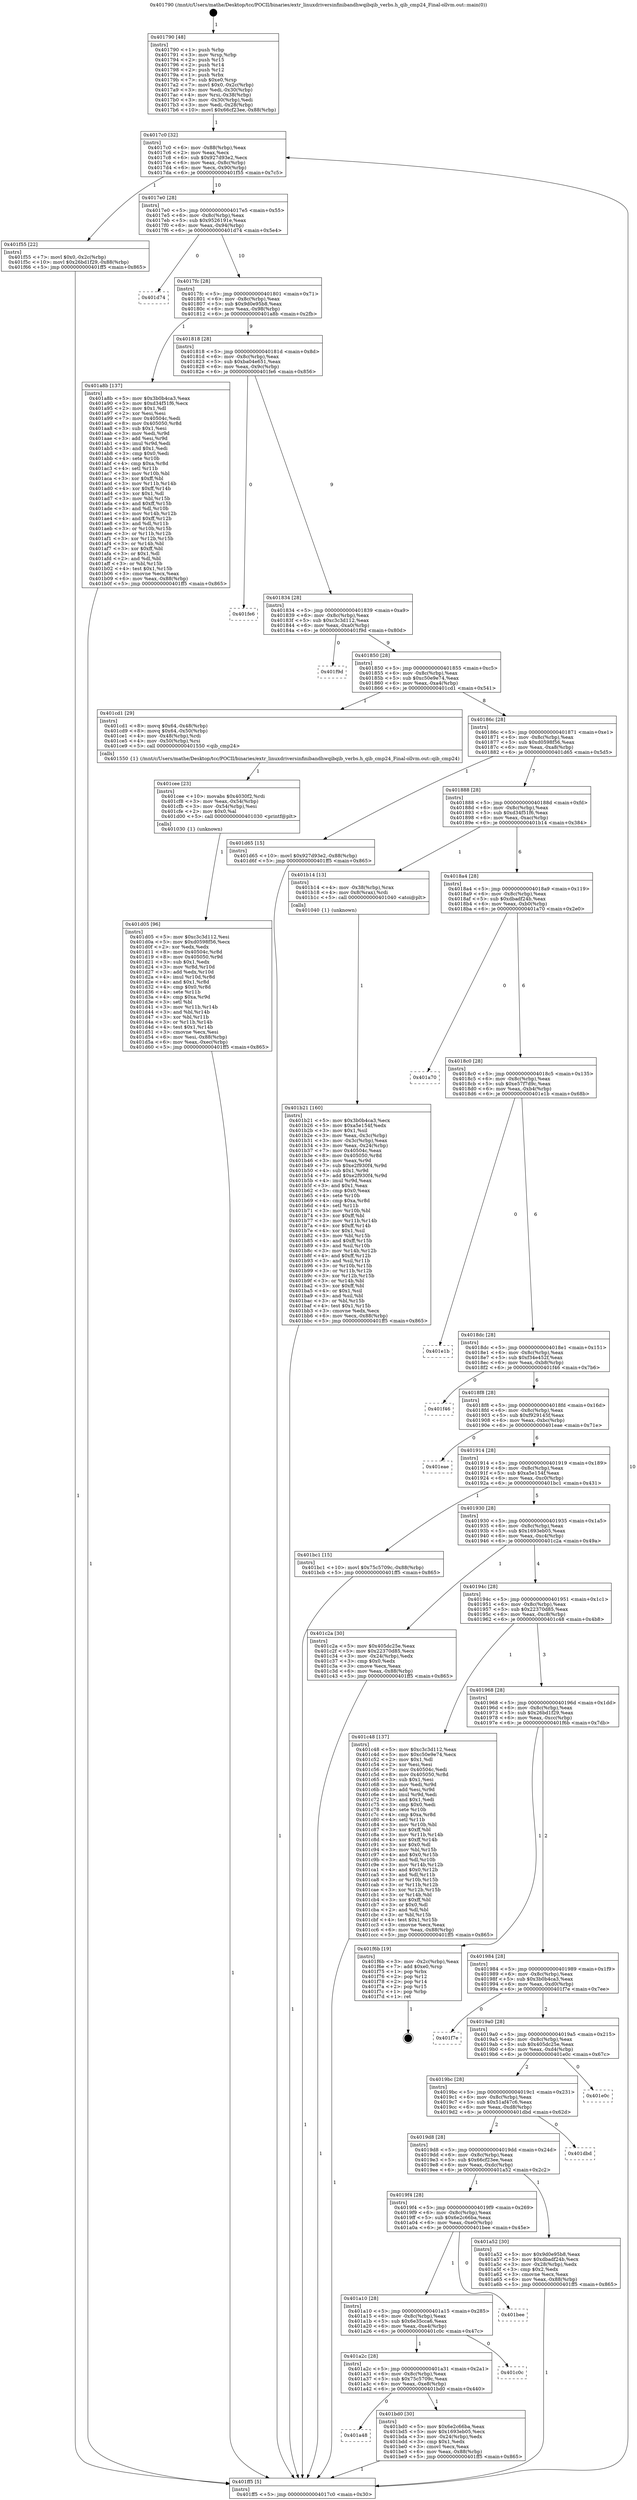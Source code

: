digraph "0x401790" {
  label = "0x401790 (/mnt/c/Users/mathe/Desktop/tcc/POCII/binaries/extr_linuxdriversinfinibandhwqibqib_verbs.h_qib_cmp24_Final-ollvm.out::main(0))"
  labelloc = "t"
  node[shape=record]

  Entry [label="",width=0.3,height=0.3,shape=circle,fillcolor=black,style=filled]
  "0x4017c0" [label="{
     0x4017c0 [32]\l
     | [instrs]\l
     &nbsp;&nbsp;0x4017c0 \<+6\>: mov -0x88(%rbp),%eax\l
     &nbsp;&nbsp;0x4017c6 \<+2\>: mov %eax,%ecx\l
     &nbsp;&nbsp;0x4017c8 \<+6\>: sub $0x927d93e2,%ecx\l
     &nbsp;&nbsp;0x4017ce \<+6\>: mov %eax,-0x8c(%rbp)\l
     &nbsp;&nbsp;0x4017d4 \<+6\>: mov %ecx,-0x90(%rbp)\l
     &nbsp;&nbsp;0x4017da \<+6\>: je 0000000000401f55 \<main+0x7c5\>\l
  }"]
  "0x401f55" [label="{
     0x401f55 [22]\l
     | [instrs]\l
     &nbsp;&nbsp;0x401f55 \<+7\>: movl $0x0,-0x2c(%rbp)\l
     &nbsp;&nbsp;0x401f5c \<+10\>: movl $0x26bd1f29,-0x88(%rbp)\l
     &nbsp;&nbsp;0x401f66 \<+5\>: jmp 0000000000401ff5 \<main+0x865\>\l
  }"]
  "0x4017e0" [label="{
     0x4017e0 [28]\l
     | [instrs]\l
     &nbsp;&nbsp;0x4017e0 \<+5\>: jmp 00000000004017e5 \<main+0x55\>\l
     &nbsp;&nbsp;0x4017e5 \<+6\>: mov -0x8c(%rbp),%eax\l
     &nbsp;&nbsp;0x4017eb \<+5\>: sub $0x9526191e,%eax\l
     &nbsp;&nbsp;0x4017f0 \<+6\>: mov %eax,-0x94(%rbp)\l
     &nbsp;&nbsp;0x4017f6 \<+6\>: je 0000000000401d74 \<main+0x5e4\>\l
  }"]
  Exit [label="",width=0.3,height=0.3,shape=circle,fillcolor=black,style=filled,peripheries=2]
  "0x401d74" [label="{
     0x401d74\l
  }", style=dashed]
  "0x4017fc" [label="{
     0x4017fc [28]\l
     | [instrs]\l
     &nbsp;&nbsp;0x4017fc \<+5\>: jmp 0000000000401801 \<main+0x71\>\l
     &nbsp;&nbsp;0x401801 \<+6\>: mov -0x8c(%rbp),%eax\l
     &nbsp;&nbsp;0x401807 \<+5\>: sub $0x9d0e95b8,%eax\l
     &nbsp;&nbsp;0x40180c \<+6\>: mov %eax,-0x98(%rbp)\l
     &nbsp;&nbsp;0x401812 \<+6\>: je 0000000000401a8b \<main+0x2fb\>\l
  }"]
  "0x401d05" [label="{
     0x401d05 [96]\l
     | [instrs]\l
     &nbsp;&nbsp;0x401d05 \<+5\>: mov $0xc3c3d112,%esi\l
     &nbsp;&nbsp;0x401d0a \<+5\>: mov $0xd0598f56,%ecx\l
     &nbsp;&nbsp;0x401d0f \<+2\>: xor %edx,%edx\l
     &nbsp;&nbsp;0x401d11 \<+8\>: mov 0x40504c,%r8d\l
     &nbsp;&nbsp;0x401d19 \<+8\>: mov 0x405050,%r9d\l
     &nbsp;&nbsp;0x401d21 \<+3\>: sub $0x1,%edx\l
     &nbsp;&nbsp;0x401d24 \<+3\>: mov %r8d,%r10d\l
     &nbsp;&nbsp;0x401d27 \<+3\>: add %edx,%r10d\l
     &nbsp;&nbsp;0x401d2a \<+4\>: imul %r10d,%r8d\l
     &nbsp;&nbsp;0x401d2e \<+4\>: and $0x1,%r8d\l
     &nbsp;&nbsp;0x401d32 \<+4\>: cmp $0x0,%r8d\l
     &nbsp;&nbsp;0x401d36 \<+4\>: sete %r11b\l
     &nbsp;&nbsp;0x401d3a \<+4\>: cmp $0xa,%r9d\l
     &nbsp;&nbsp;0x401d3e \<+3\>: setl %bl\l
     &nbsp;&nbsp;0x401d41 \<+3\>: mov %r11b,%r14b\l
     &nbsp;&nbsp;0x401d44 \<+3\>: and %bl,%r14b\l
     &nbsp;&nbsp;0x401d47 \<+3\>: xor %bl,%r11b\l
     &nbsp;&nbsp;0x401d4a \<+3\>: or %r11b,%r14b\l
     &nbsp;&nbsp;0x401d4d \<+4\>: test $0x1,%r14b\l
     &nbsp;&nbsp;0x401d51 \<+3\>: cmovne %ecx,%esi\l
     &nbsp;&nbsp;0x401d54 \<+6\>: mov %esi,-0x88(%rbp)\l
     &nbsp;&nbsp;0x401d5a \<+6\>: mov %eax,-0xec(%rbp)\l
     &nbsp;&nbsp;0x401d60 \<+5\>: jmp 0000000000401ff5 \<main+0x865\>\l
  }"]
  "0x401a8b" [label="{
     0x401a8b [137]\l
     | [instrs]\l
     &nbsp;&nbsp;0x401a8b \<+5\>: mov $0x3b0b4ca3,%eax\l
     &nbsp;&nbsp;0x401a90 \<+5\>: mov $0xd34f51f6,%ecx\l
     &nbsp;&nbsp;0x401a95 \<+2\>: mov $0x1,%dl\l
     &nbsp;&nbsp;0x401a97 \<+2\>: xor %esi,%esi\l
     &nbsp;&nbsp;0x401a99 \<+7\>: mov 0x40504c,%edi\l
     &nbsp;&nbsp;0x401aa0 \<+8\>: mov 0x405050,%r8d\l
     &nbsp;&nbsp;0x401aa8 \<+3\>: sub $0x1,%esi\l
     &nbsp;&nbsp;0x401aab \<+3\>: mov %edi,%r9d\l
     &nbsp;&nbsp;0x401aae \<+3\>: add %esi,%r9d\l
     &nbsp;&nbsp;0x401ab1 \<+4\>: imul %r9d,%edi\l
     &nbsp;&nbsp;0x401ab5 \<+3\>: and $0x1,%edi\l
     &nbsp;&nbsp;0x401ab8 \<+3\>: cmp $0x0,%edi\l
     &nbsp;&nbsp;0x401abb \<+4\>: sete %r10b\l
     &nbsp;&nbsp;0x401abf \<+4\>: cmp $0xa,%r8d\l
     &nbsp;&nbsp;0x401ac3 \<+4\>: setl %r11b\l
     &nbsp;&nbsp;0x401ac7 \<+3\>: mov %r10b,%bl\l
     &nbsp;&nbsp;0x401aca \<+3\>: xor $0xff,%bl\l
     &nbsp;&nbsp;0x401acd \<+3\>: mov %r11b,%r14b\l
     &nbsp;&nbsp;0x401ad0 \<+4\>: xor $0xff,%r14b\l
     &nbsp;&nbsp;0x401ad4 \<+3\>: xor $0x1,%dl\l
     &nbsp;&nbsp;0x401ad7 \<+3\>: mov %bl,%r15b\l
     &nbsp;&nbsp;0x401ada \<+4\>: and $0xff,%r15b\l
     &nbsp;&nbsp;0x401ade \<+3\>: and %dl,%r10b\l
     &nbsp;&nbsp;0x401ae1 \<+3\>: mov %r14b,%r12b\l
     &nbsp;&nbsp;0x401ae4 \<+4\>: and $0xff,%r12b\l
     &nbsp;&nbsp;0x401ae8 \<+3\>: and %dl,%r11b\l
     &nbsp;&nbsp;0x401aeb \<+3\>: or %r10b,%r15b\l
     &nbsp;&nbsp;0x401aee \<+3\>: or %r11b,%r12b\l
     &nbsp;&nbsp;0x401af1 \<+3\>: xor %r12b,%r15b\l
     &nbsp;&nbsp;0x401af4 \<+3\>: or %r14b,%bl\l
     &nbsp;&nbsp;0x401af7 \<+3\>: xor $0xff,%bl\l
     &nbsp;&nbsp;0x401afa \<+3\>: or $0x1,%dl\l
     &nbsp;&nbsp;0x401afd \<+2\>: and %dl,%bl\l
     &nbsp;&nbsp;0x401aff \<+3\>: or %bl,%r15b\l
     &nbsp;&nbsp;0x401b02 \<+4\>: test $0x1,%r15b\l
     &nbsp;&nbsp;0x401b06 \<+3\>: cmovne %ecx,%eax\l
     &nbsp;&nbsp;0x401b09 \<+6\>: mov %eax,-0x88(%rbp)\l
     &nbsp;&nbsp;0x401b0f \<+5\>: jmp 0000000000401ff5 \<main+0x865\>\l
  }"]
  "0x401818" [label="{
     0x401818 [28]\l
     | [instrs]\l
     &nbsp;&nbsp;0x401818 \<+5\>: jmp 000000000040181d \<main+0x8d\>\l
     &nbsp;&nbsp;0x40181d \<+6\>: mov -0x8c(%rbp),%eax\l
     &nbsp;&nbsp;0x401823 \<+5\>: sub $0xba04e651,%eax\l
     &nbsp;&nbsp;0x401828 \<+6\>: mov %eax,-0x9c(%rbp)\l
     &nbsp;&nbsp;0x40182e \<+6\>: je 0000000000401fe6 \<main+0x856\>\l
  }"]
  "0x401cee" [label="{
     0x401cee [23]\l
     | [instrs]\l
     &nbsp;&nbsp;0x401cee \<+10\>: movabs $0x4030f2,%rdi\l
     &nbsp;&nbsp;0x401cf8 \<+3\>: mov %eax,-0x54(%rbp)\l
     &nbsp;&nbsp;0x401cfb \<+3\>: mov -0x54(%rbp),%esi\l
     &nbsp;&nbsp;0x401cfe \<+2\>: mov $0x0,%al\l
     &nbsp;&nbsp;0x401d00 \<+5\>: call 0000000000401030 \<printf@plt\>\l
     | [calls]\l
     &nbsp;&nbsp;0x401030 \{1\} (unknown)\l
  }"]
  "0x401fe6" [label="{
     0x401fe6\l
  }", style=dashed]
  "0x401834" [label="{
     0x401834 [28]\l
     | [instrs]\l
     &nbsp;&nbsp;0x401834 \<+5\>: jmp 0000000000401839 \<main+0xa9\>\l
     &nbsp;&nbsp;0x401839 \<+6\>: mov -0x8c(%rbp),%eax\l
     &nbsp;&nbsp;0x40183f \<+5\>: sub $0xc3c3d112,%eax\l
     &nbsp;&nbsp;0x401844 \<+6\>: mov %eax,-0xa0(%rbp)\l
     &nbsp;&nbsp;0x40184a \<+6\>: je 0000000000401f9d \<main+0x80d\>\l
  }"]
  "0x401a48" [label="{
     0x401a48\l
  }", style=dashed]
  "0x401f9d" [label="{
     0x401f9d\l
  }", style=dashed]
  "0x401850" [label="{
     0x401850 [28]\l
     | [instrs]\l
     &nbsp;&nbsp;0x401850 \<+5\>: jmp 0000000000401855 \<main+0xc5\>\l
     &nbsp;&nbsp;0x401855 \<+6\>: mov -0x8c(%rbp),%eax\l
     &nbsp;&nbsp;0x40185b \<+5\>: sub $0xc50e9e74,%eax\l
     &nbsp;&nbsp;0x401860 \<+6\>: mov %eax,-0xa4(%rbp)\l
     &nbsp;&nbsp;0x401866 \<+6\>: je 0000000000401cd1 \<main+0x541\>\l
  }"]
  "0x401bd0" [label="{
     0x401bd0 [30]\l
     | [instrs]\l
     &nbsp;&nbsp;0x401bd0 \<+5\>: mov $0x6e2c66ba,%eax\l
     &nbsp;&nbsp;0x401bd5 \<+5\>: mov $0x1693eb05,%ecx\l
     &nbsp;&nbsp;0x401bda \<+3\>: mov -0x24(%rbp),%edx\l
     &nbsp;&nbsp;0x401bdd \<+3\>: cmp $0x1,%edx\l
     &nbsp;&nbsp;0x401be0 \<+3\>: cmovl %ecx,%eax\l
     &nbsp;&nbsp;0x401be3 \<+6\>: mov %eax,-0x88(%rbp)\l
     &nbsp;&nbsp;0x401be9 \<+5\>: jmp 0000000000401ff5 \<main+0x865\>\l
  }"]
  "0x401cd1" [label="{
     0x401cd1 [29]\l
     | [instrs]\l
     &nbsp;&nbsp;0x401cd1 \<+8\>: movq $0x64,-0x48(%rbp)\l
     &nbsp;&nbsp;0x401cd9 \<+8\>: movq $0x64,-0x50(%rbp)\l
     &nbsp;&nbsp;0x401ce1 \<+4\>: mov -0x48(%rbp),%rdi\l
     &nbsp;&nbsp;0x401ce5 \<+4\>: mov -0x50(%rbp),%rsi\l
     &nbsp;&nbsp;0x401ce9 \<+5\>: call 0000000000401550 \<qib_cmp24\>\l
     | [calls]\l
     &nbsp;&nbsp;0x401550 \{1\} (/mnt/c/Users/mathe/Desktop/tcc/POCII/binaries/extr_linuxdriversinfinibandhwqibqib_verbs.h_qib_cmp24_Final-ollvm.out::qib_cmp24)\l
  }"]
  "0x40186c" [label="{
     0x40186c [28]\l
     | [instrs]\l
     &nbsp;&nbsp;0x40186c \<+5\>: jmp 0000000000401871 \<main+0xe1\>\l
     &nbsp;&nbsp;0x401871 \<+6\>: mov -0x8c(%rbp),%eax\l
     &nbsp;&nbsp;0x401877 \<+5\>: sub $0xd0598f56,%eax\l
     &nbsp;&nbsp;0x40187c \<+6\>: mov %eax,-0xa8(%rbp)\l
     &nbsp;&nbsp;0x401882 \<+6\>: je 0000000000401d65 \<main+0x5d5\>\l
  }"]
  "0x401a2c" [label="{
     0x401a2c [28]\l
     | [instrs]\l
     &nbsp;&nbsp;0x401a2c \<+5\>: jmp 0000000000401a31 \<main+0x2a1\>\l
     &nbsp;&nbsp;0x401a31 \<+6\>: mov -0x8c(%rbp),%eax\l
     &nbsp;&nbsp;0x401a37 \<+5\>: sub $0x75c5709c,%eax\l
     &nbsp;&nbsp;0x401a3c \<+6\>: mov %eax,-0xe8(%rbp)\l
     &nbsp;&nbsp;0x401a42 \<+6\>: je 0000000000401bd0 \<main+0x440\>\l
  }"]
  "0x401d65" [label="{
     0x401d65 [15]\l
     | [instrs]\l
     &nbsp;&nbsp;0x401d65 \<+10\>: movl $0x927d93e2,-0x88(%rbp)\l
     &nbsp;&nbsp;0x401d6f \<+5\>: jmp 0000000000401ff5 \<main+0x865\>\l
  }"]
  "0x401888" [label="{
     0x401888 [28]\l
     | [instrs]\l
     &nbsp;&nbsp;0x401888 \<+5\>: jmp 000000000040188d \<main+0xfd\>\l
     &nbsp;&nbsp;0x40188d \<+6\>: mov -0x8c(%rbp),%eax\l
     &nbsp;&nbsp;0x401893 \<+5\>: sub $0xd34f51f6,%eax\l
     &nbsp;&nbsp;0x401898 \<+6\>: mov %eax,-0xac(%rbp)\l
     &nbsp;&nbsp;0x40189e \<+6\>: je 0000000000401b14 \<main+0x384\>\l
  }"]
  "0x401c0c" [label="{
     0x401c0c\l
  }", style=dashed]
  "0x401b14" [label="{
     0x401b14 [13]\l
     | [instrs]\l
     &nbsp;&nbsp;0x401b14 \<+4\>: mov -0x38(%rbp),%rax\l
     &nbsp;&nbsp;0x401b18 \<+4\>: mov 0x8(%rax),%rdi\l
     &nbsp;&nbsp;0x401b1c \<+5\>: call 0000000000401040 \<atoi@plt\>\l
     | [calls]\l
     &nbsp;&nbsp;0x401040 \{1\} (unknown)\l
  }"]
  "0x4018a4" [label="{
     0x4018a4 [28]\l
     | [instrs]\l
     &nbsp;&nbsp;0x4018a4 \<+5\>: jmp 00000000004018a9 \<main+0x119\>\l
     &nbsp;&nbsp;0x4018a9 \<+6\>: mov -0x8c(%rbp),%eax\l
     &nbsp;&nbsp;0x4018af \<+5\>: sub $0xdbadf24b,%eax\l
     &nbsp;&nbsp;0x4018b4 \<+6\>: mov %eax,-0xb0(%rbp)\l
     &nbsp;&nbsp;0x4018ba \<+6\>: je 0000000000401a70 \<main+0x2e0\>\l
  }"]
  "0x401a10" [label="{
     0x401a10 [28]\l
     | [instrs]\l
     &nbsp;&nbsp;0x401a10 \<+5\>: jmp 0000000000401a15 \<main+0x285\>\l
     &nbsp;&nbsp;0x401a15 \<+6\>: mov -0x8c(%rbp),%eax\l
     &nbsp;&nbsp;0x401a1b \<+5\>: sub $0x6e35cca6,%eax\l
     &nbsp;&nbsp;0x401a20 \<+6\>: mov %eax,-0xe4(%rbp)\l
     &nbsp;&nbsp;0x401a26 \<+6\>: je 0000000000401c0c \<main+0x47c\>\l
  }"]
  "0x401a70" [label="{
     0x401a70\l
  }", style=dashed]
  "0x4018c0" [label="{
     0x4018c0 [28]\l
     | [instrs]\l
     &nbsp;&nbsp;0x4018c0 \<+5\>: jmp 00000000004018c5 \<main+0x135\>\l
     &nbsp;&nbsp;0x4018c5 \<+6\>: mov -0x8c(%rbp),%eax\l
     &nbsp;&nbsp;0x4018cb \<+5\>: sub $0xe57f7d9c,%eax\l
     &nbsp;&nbsp;0x4018d0 \<+6\>: mov %eax,-0xb4(%rbp)\l
     &nbsp;&nbsp;0x4018d6 \<+6\>: je 0000000000401e1b \<main+0x68b\>\l
  }"]
  "0x401bee" [label="{
     0x401bee\l
  }", style=dashed]
  "0x401e1b" [label="{
     0x401e1b\l
  }", style=dashed]
  "0x4018dc" [label="{
     0x4018dc [28]\l
     | [instrs]\l
     &nbsp;&nbsp;0x4018dc \<+5\>: jmp 00000000004018e1 \<main+0x151\>\l
     &nbsp;&nbsp;0x4018e1 \<+6\>: mov -0x8c(%rbp),%eax\l
     &nbsp;&nbsp;0x4018e7 \<+5\>: sub $0xf34e452f,%eax\l
     &nbsp;&nbsp;0x4018ec \<+6\>: mov %eax,-0xb8(%rbp)\l
     &nbsp;&nbsp;0x4018f2 \<+6\>: je 0000000000401f46 \<main+0x7b6\>\l
  }"]
  "0x401b21" [label="{
     0x401b21 [160]\l
     | [instrs]\l
     &nbsp;&nbsp;0x401b21 \<+5\>: mov $0x3b0b4ca3,%ecx\l
     &nbsp;&nbsp;0x401b26 \<+5\>: mov $0xa5e154f,%edx\l
     &nbsp;&nbsp;0x401b2b \<+3\>: mov $0x1,%sil\l
     &nbsp;&nbsp;0x401b2e \<+3\>: mov %eax,-0x3c(%rbp)\l
     &nbsp;&nbsp;0x401b31 \<+3\>: mov -0x3c(%rbp),%eax\l
     &nbsp;&nbsp;0x401b34 \<+3\>: mov %eax,-0x24(%rbp)\l
     &nbsp;&nbsp;0x401b37 \<+7\>: mov 0x40504c,%eax\l
     &nbsp;&nbsp;0x401b3e \<+8\>: mov 0x405050,%r8d\l
     &nbsp;&nbsp;0x401b46 \<+3\>: mov %eax,%r9d\l
     &nbsp;&nbsp;0x401b49 \<+7\>: sub $0xe2f930f4,%r9d\l
     &nbsp;&nbsp;0x401b50 \<+4\>: sub $0x1,%r9d\l
     &nbsp;&nbsp;0x401b54 \<+7\>: add $0xe2f930f4,%r9d\l
     &nbsp;&nbsp;0x401b5b \<+4\>: imul %r9d,%eax\l
     &nbsp;&nbsp;0x401b5f \<+3\>: and $0x1,%eax\l
     &nbsp;&nbsp;0x401b62 \<+3\>: cmp $0x0,%eax\l
     &nbsp;&nbsp;0x401b65 \<+4\>: sete %r10b\l
     &nbsp;&nbsp;0x401b69 \<+4\>: cmp $0xa,%r8d\l
     &nbsp;&nbsp;0x401b6d \<+4\>: setl %r11b\l
     &nbsp;&nbsp;0x401b71 \<+3\>: mov %r10b,%bl\l
     &nbsp;&nbsp;0x401b74 \<+3\>: xor $0xff,%bl\l
     &nbsp;&nbsp;0x401b77 \<+3\>: mov %r11b,%r14b\l
     &nbsp;&nbsp;0x401b7a \<+4\>: xor $0xff,%r14b\l
     &nbsp;&nbsp;0x401b7e \<+4\>: xor $0x1,%sil\l
     &nbsp;&nbsp;0x401b82 \<+3\>: mov %bl,%r15b\l
     &nbsp;&nbsp;0x401b85 \<+4\>: and $0xff,%r15b\l
     &nbsp;&nbsp;0x401b89 \<+3\>: and %sil,%r10b\l
     &nbsp;&nbsp;0x401b8c \<+3\>: mov %r14b,%r12b\l
     &nbsp;&nbsp;0x401b8f \<+4\>: and $0xff,%r12b\l
     &nbsp;&nbsp;0x401b93 \<+3\>: and %sil,%r11b\l
     &nbsp;&nbsp;0x401b96 \<+3\>: or %r10b,%r15b\l
     &nbsp;&nbsp;0x401b99 \<+3\>: or %r11b,%r12b\l
     &nbsp;&nbsp;0x401b9c \<+3\>: xor %r12b,%r15b\l
     &nbsp;&nbsp;0x401b9f \<+3\>: or %r14b,%bl\l
     &nbsp;&nbsp;0x401ba2 \<+3\>: xor $0xff,%bl\l
     &nbsp;&nbsp;0x401ba5 \<+4\>: or $0x1,%sil\l
     &nbsp;&nbsp;0x401ba9 \<+3\>: and %sil,%bl\l
     &nbsp;&nbsp;0x401bac \<+3\>: or %bl,%r15b\l
     &nbsp;&nbsp;0x401baf \<+4\>: test $0x1,%r15b\l
     &nbsp;&nbsp;0x401bb3 \<+3\>: cmovne %edx,%ecx\l
     &nbsp;&nbsp;0x401bb6 \<+6\>: mov %ecx,-0x88(%rbp)\l
     &nbsp;&nbsp;0x401bbc \<+5\>: jmp 0000000000401ff5 \<main+0x865\>\l
  }"]
  "0x401f46" [label="{
     0x401f46\l
  }", style=dashed]
  "0x4018f8" [label="{
     0x4018f8 [28]\l
     | [instrs]\l
     &nbsp;&nbsp;0x4018f8 \<+5\>: jmp 00000000004018fd \<main+0x16d\>\l
     &nbsp;&nbsp;0x4018fd \<+6\>: mov -0x8c(%rbp),%eax\l
     &nbsp;&nbsp;0x401903 \<+5\>: sub $0xf929145f,%eax\l
     &nbsp;&nbsp;0x401908 \<+6\>: mov %eax,-0xbc(%rbp)\l
     &nbsp;&nbsp;0x40190e \<+6\>: je 0000000000401eae \<main+0x71e\>\l
  }"]
  "0x401790" [label="{
     0x401790 [48]\l
     | [instrs]\l
     &nbsp;&nbsp;0x401790 \<+1\>: push %rbp\l
     &nbsp;&nbsp;0x401791 \<+3\>: mov %rsp,%rbp\l
     &nbsp;&nbsp;0x401794 \<+2\>: push %r15\l
     &nbsp;&nbsp;0x401796 \<+2\>: push %r14\l
     &nbsp;&nbsp;0x401798 \<+2\>: push %r12\l
     &nbsp;&nbsp;0x40179a \<+1\>: push %rbx\l
     &nbsp;&nbsp;0x40179b \<+7\>: sub $0xe0,%rsp\l
     &nbsp;&nbsp;0x4017a2 \<+7\>: movl $0x0,-0x2c(%rbp)\l
     &nbsp;&nbsp;0x4017a9 \<+3\>: mov %edi,-0x30(%rbp)\l
     &nbsp;&nbsp;0x4017ac \<+4\>: mov %rsi,-0x38(%rbp)\l
     &nbsp;&nbsp;0x4017b0 \<+3\>: mov -0x30(%rbp),%edi\l
     &nbsp;&nbsp;0x4017b3 \<+3\>: mov %edi,-0x28(%rbp)\l
     &nbsp;&nbsp;0x4017b6 \<+10\>: movl $0x66cf23ee,-0x88(%rbp)\l
  }"]
  "0x401eae" [label="{
     0x401eae\l
  }", style=dashed]
  "0x401914" [label="{
     0x401914 [28]\l
     | [instrs]\l
     &nbsp;&nbsp;0x401914 \<+5\>: jmp 0000000000401919 \<main+0x189\>\l
     &nbsp;&nbsp;0x401919 \<+6\>: mov -0x8c(%rbp),%eax\l
     &nbsp;&nbsp;0x40191f \<+5\>: sub $0xa5e154f,%eax\l
     &nbsp;&nbsp;0x401924 \<+6\>: mov %eax,-0xc0(%rbp)\l
     &nbsp;&nbsp;0x40192a \<+6\>: je 0000000000401bc1 \<main+0x431\>\l
  }"]
  "0x401ff5" [label="{
     0x401ff5 [5]\l
     | [instrs]\l
     &nbsp;&nbsp;0x401ff5 \<+5\>: jmp 00000000004017c0 \<main+0x30\>\l
  }"]
  "0x401bc1" [label="{
     0x401bc1 [15]\l
     | [instrs]\l
     &nbsp;&nbsp;0x401bc1 \<+10\>: movl $0x75c5709c,-0x88(%rbp)\l
     &nbsp;&nbsp;0x401bcb \<+5\>: jmp 0000000000401ff5 \<main+0x865\>\l
  }"]
  "0x401930" [label="{
     0x401930 [28]\l
     | [instrs]\l
     &nbsp;&nbsp;0x401930 \<+5\>: jmp 0000000000401935 \<main+0x1a5\>\l
     &nbsp;&nbsp;0x401935 \<+6\>: mov -0x8c(%rbp),%eax\l
     &nbsp;&nbsp;0x40193b \<+5\>: sub $0x1693eb05,%eax\l
     &nbsp;&nbsp;0x401940 \<+6\>: mov %eax,-0xc4(%rbp)\l
     &nbsp;&nbsp;0x401946 \<+6\>: je 0000000000401c2a \<main+0x49a\>\l
  }"]
  "0x4019f4" [label="{
     0x4019f4 [28]\l
     | [instrs]\l
     &nbsp;&nbsp;0x4019f4 \<+5\>: jmp 00000000004019f9 \<main+0x269\>\l
     &nbsp;&nbsp;0x4019f9 \<+6\>: mov -0x8c(%rbp),%eax\l
     &nbsp;&nbsp;0x4019ff \<+5\>: sub $0x6e2c66ba,%eax\l
     &nbsp;&nbsp;0x401a04 \<+6\>: mov %eax,-0xe0(%rbp)\l
     &nbsp;&nbsp;0x401a0a \<+6\>: je 0000000000401bee \<main+0x45e\>\l
  }"]
  "0x401c2a" [label="{
     0x401c2a [30]\l
     | [instrs]\l
     &nbsp;&nbsp;0x401c2a \<+5\>: mov $0x405dc25e,%eax\l
     &nbsp;&nbsp;0x401c2f \<+5\>: mov $0x22370d85,%ecx\l
     &nbsp;&nbsp;0x401c34 \<+3\>: mov -0x24(%rbp),%edx\l
     &nbsp;&nbsp;0x401c37 \<+3\>: cmp $0x0,%edx\l
     &nbsp;&nbsp;0x401c3a \<+3\>: cmove %ecx,%eax\l
     &nbsp;&nbsp;0x401c3d \<+6\>: mov %eax,-0x88(%rbp)\l
     &nbsp;&nbsp;0x401c43 \<+5\>: jmp 0000000000401ff5 \<main+0x865\>\l
  }"]
  "0x40194c" [label="{
     0x40194c [28]\l
     | [instrs]\l
     &nbsp;&nbsp;0x40194c \<+5\>: jmp 0000000000401951 \<main+0x1c1\>\l
     &nbsp;&nbsp;0x401951 \<+6\>: mov -0x8c(%rbp),%eax\l
     &nbsp;&nbsp;0x401957 \<+5\>: sub $0x22370d85,%eax\l
     &nbsp;&nbsp;0x40195c \<+6\>: mov %eax,-0xc8(%rbp)\l
     &nbsp;&nbsp;0x401962 \<+6\>: je 0000000000401c48 \<main+0x4b8\>\l
  }"]
  "0x401a52" [label="{
     0x401a52 [30]\l
     | [instrs]\l
     &nbsp;&nbsp;0x401a52 \<+5\>: mov $0x9d0e95b8,%eax\l
     &nbsp;&nbsp;0x401a57 \<+5\>: mov $0xdbadf24b,%ecx\l
     &nbsp;&nbsp;0x401a5c \<+3\>: mov -0x28(%rbp),%edx\l
     &nbsp;&nbsp;0x401a5f \<+3\>: cmp $0x2,%edx\l
     &nbsp;&nbsp;0x401a62 \<+3\>: cmovne %ecx,%eax\l
     &nbsp;&nbsp;0x401a65 \<+6\>: mov %eax,-0x88(%rbp)\l
     &nbsp;&nbsp;0x401a6b \<+5\>: jmp 0000000000401ff5 \<main+0x865\>\l
  }"]
  "0x401c48" [label="{
     0x401c48 [137]\l
     | [instrs]\l
     &nbsp;&nbsp;0x401c48 \<+5\>: mov $0xc3c3d112,%eax\l
     &nbsp;&nbsp;0x401c4d \<+5\>: mov $0xc50e9e74,%ecx\l
     &nbsp;&nbsp;0x401c52 \<+2\>: mov $0x1,%dl\l
     &nbsp;&nbsp;0x401c54 \<+2\>: xor %esi,%esi\l
     &nbsp;&nbsp;0x401c56 \<+7\>: mov 0x40504c,%edi\l
     &nbsp;&nbsp;0x401c5d \<+8\>: mov 0x405050,%r8d\l
     &nbsp;&nbsp;0x401c65 \<+3\>: sub $0x1,%esi\l
     &nbsp;&nbsp;0x401c68 \<+3\>: mov %edi,%r9d\l
     &nbsp;&nbsp;0x401c6b \<+3\>: add %esi,%r9d\l
     &nbsp;&nbsp;0x401c6e \<+4\>: imul %r9d,%edi\l
     &nbsp;&nbsp;0x401c72 \<+3\>: and $0x1,%edi\l
     &nbsp;&nbsp;0x401c75 \<+3\>: cmp $0x0,%edi\l
     &nbsp;&nbsp;0x401c78 \<+4\>: sete %r10b\l
     &nbsp;&nbsp;0x401c7c \<+4\>: cmp $0xa,%r8d\l
     &nbsp;&nbsp;0x401c80 \<+4\>: setl %r11b\l
     &nbsp;&nbsp;0x401c84 \<+3\>: mov %r10b,%bl\l
     &nbsp;&nbsp;0x401c87 \<+3\>: xor $0xff,%bl\l
     &nbsp;&nbsp;0x401c8a \<+3\>: mov %r11b,%r14b\l
     &nbsp;&nbsp;0x401c8d \<+4\>: xor $0xff,%r14b\l
     &nbsp;&nbsp;0x401c91 \<+3\>: xor $0x0,%dl\l
     &nbsp;&nbsp;0x401c94 \<+3\>: mov %bl,%r15b\l
     &nbsp;&nbsp;0x401c97 \<+4\>: and $0x0,%r15b\l
     &nbsp;&nbsp;0x401c9b \<+3\>: and %dl,%r10b\l
     &nbsp;&nbsp;0x401c9e \<+3\>: mov %r14b,%r12b\l
     &nbsp;&nbsp;0x401ca1 \<+4\>: and $0x0,%r12b\l
     &nbsp;&nbsp;0x401ca5 \<+3\>: and %dl,%r11b\l
     &nbsp;&nbsp;0x401ca8 \<+3\>: or %r10b,%r15b\l
     &nbsp;&nbsp;0x401cab \<+3\>: or %r11b,%r12b\l
     &nbsp;&nbsp;0x401cae \<+3\>: xor %r12b,%r15b\l
     &nbsp;&nbsp;0x401cb1 \<+3\>: or %r14b,%bl\l
     &nbsp;&nbsp;0x401cb4 \<+3\>: xor $0xff,%bl\l
     &nbsp;&nbsp;0x401cb7 \<+3\>: or $0x0,%dl\l
     &nbsp;&nbsp;0x401cba \<+2\>: and %dl,%bl\l
     &nbsp;&nbsp;0x401cbc \<+3\>: or %bl,%r15b\l
     &nbsp;&nbsp;0x401cbf \<+4\>: test $0x1,%r15b\l
     &nbsp;&nbsp;0x401cc3 \<+3\>: cmovne %ecx,%eax\l
     &nbsp;&nbsp;0x401cc6 \<+6\>: mov %eax,-0x88(%rbp)\l
     &nbsp;&nbsp;0x401ccc \<+5\>: jmp 0000000000401ff5 \<main+0x865\>\l
  }"]
  "0x401968" [label="{
     0x401968 [28]\l
     | [instrs]\l
     &nbsp;&nbsp;0x401968 \<+5\>: jmp 000000000040196d \<main+0x1dd\>\l
     &nbsp;&nbsp;0x40196d \<+6\>: mov -0x8c(%rbp),%eax\l
     &nbsp;&nbsp;0x401973 \<+5\>: sub $0x26bd1f29,%eax\l
     &nbsp;&nbsp;0x401978 \<+6\>: mov %eax,-0xcc(%rbp)\l
     &nbsp;&nbsp;0x40197e \<+6\>: je 0000000000401f6b \<main+0x7db\>\l
  }"]
  "0x4019d8" [label="{
     0x4019d8 [28]\l
     | [instrs]\l
     &nbsp;&nbsp;0x4019d8 \<+5\>: jmp 00000000004019dd \<main+0x24d\>\l
     &nbsp;&nbsp;0x4019dd \<+6\>: mov -0x8c(%rbp),%eax\l
     &nbsp;&nbsp;0x4019e3 \<+5\>: sub $0x66cf23ee,%eax\l
     &nbsp;&nbsp;0x4019e8 \<+6\>: mov %eax,-0xdc(%rbp)\l
     &nbsp;&nbsp;0x4019ee \<+6\>: je 0000000000401a52 \<main+0x2c2\>\l
  }"]
  "0x401f6b" [label="{
     0x401f6b [19]\l
     | [instrs]\l
     &nbsp;&nbsp;0x401f6b \<+3\>: mov -0x2c(%rbp),%eax\l
     &nbsp;&nbsp;0x401f6e \<+7\>: add $0xe0,%rsp\l
     &nbsp;&nbsp;0x401f75 \<+1\>: pop %rbx\l
     &nbsp;&nbsp;0x401f76 \<+2\>: pop %r12\l
     &nbsp;&nbsp;0x401f78 \<+2\>: pop %r14\l
     &nbsp;&nbsp;0x401f7a \<+2\>: pop %r15\l
     &nbsp;&nbsp;0x401f7c \<+1\>: pop %rbp\l
     &nbsp;&nbsp;0x401f7d \<+1\>: ret\l
  }"]
  "0x401984" [label="{
     0x401984 [28]\l
     | [instrs]\l
     &nbsp;&nbsp;0x401984 \<+5\>: jmp 0000000000401989 \<main+0x1f9\>\l
     &nbsp;&nbsp;0x401989 \<+6\>: mov -0x8c(%rbp),%eax\l
     &nbsp;&nbsp;0x40198f \<+5\>: sub $0x3b0b4ca3,%eax\l
     &nbsp;&nbsp;0x401994 \<+6\>: mov %eax,-0xd0(%rbp)\l
     &nbsp;&nbsp;0x40199a \<+6\>: je 0000000000401f7e \<main+0x7ee\>\l
  }"]
  "0x401dbd" [label="{
     0x401dbd\l
  }", style=dashed]
  "0x401f7e" [label="{
     0x401f7e\l
  }", style=dashed]
  "0x4019a0" [label="{
     0x4019a0 [28]\l
     | [instrs]\l
     &nbsp;&nbsp;0x4019a0 \<+5\>: jmp 00000000004019a5 \<main+0x215\>\l
     &nbsp;&nbsp;0x4019a5 \<+6\>: mov -0x8c(%rbp),%eax\l
     &nbsp;&nbsp;0x4019ab \<+5\>: sub $0x405dc25e,%eax\l
     &nbsp;&nbsp;0x4019b0 \<+6\>: mov %eax,-0xd4(%rbp)\l
     &nbsp;&nbsp;0x4019b6 \<+6\>: je 0000000000401e0c \<main+0x67c\>\l
  }"]
  "0x4019bc" [label="{
     0x4019bc [28]\l
     | [instrs]\l
     &nbsp;&nbsp;0x4019bc \<+5\>: jmp 00000000004019c1 \<main+0x231\>\l
     &nbsp;&nbsp;0x4019c1 \<+6\>: mov -0x8c(%rbp),%eax\l
     &nbsp;&nbsp;0x4019c7 \<+5\>: sub $0x51af47c6,%eax\l
     &nbsp;&nbsp;0x4019cc \<+6\>: mov %eax,-0xd8(%rbp)\l
     &nbsp;&nbsp;0x4019d2 \<+6\>: je 0000000000401dbd \<main+0x62d\>\l
  }"]
  "0x401e0c" [label="{
     0x401e0c\l
  }", style=dashed]
  Entry -> "0x401790" [label=" 1"]
  "0x4017c0" -> "0x401f55" [label=" 1"]
  "0x4017c0" -> "0x4017e0" [label=" 10"]
  "0x401f6b" -> Exit [label=" 1"]
  "0x4017e0" -> "0x401d74" [label=" 0"]
  "0x4017e0" -> "0x4017fc" [label=" 10"]
  "0x401f55" -> "0x401ff5" [label=" 1"]
  "0x4017fc" -> "0x401a8b" [label=" 1"]
  "0x4017fc" -> "0x401818" [label=" 9"]
  "0x401d65" -> "0x401ff5" [label=" 1"]
  "0x401818" -> "0x401fe6" [label=" 0"]
  "0x401818" -> "0x401834" [label=" 9"]
  "0x401d05" -> "0x401ff5" [label=" 1"]
  "0x401834" -> "0x401f9d" [label=" 0"]
  "0x401834" -> "0x401850" [label=" 9"]
  "0x401cee" -> "0x401d05" [label=" 1"]
  "0x401850" -> "0x401cd1" [label=" 1"]
  "0x401850" -> "0x40186c" [label=" 8"]
  "0x401cd1" -> "0x401cee" [label=" 1"]
  "0x40186c" -> "0x401d65" [label=" 1"]
  "0x40186c" -> "0x401888" [label=" 7"]
  "0x401c2a" -> "0x401ff5" [label=" 1"]
  "0x401888" -> "0x401b14" [label=" 1"]
  "0x401888" -> "0x4018a4" [label=" 6"]
  "0x401bd0" -> "0x401ff5" [label=" 1"]
  "0x4018a4" -> "0x401a70" [label=" 0"]
  "0x4018a4" -> "0x4018c0" [label=" 6"]
  "0x401a2c" -> "0x401bd0" [label=" 1"]
  "0x4018c0" -> "0x401e1b" [label=" 0"]
  "0x4018c0" -> "0x4018dc" [label=" 6"]
  "0x401c48" -> "0x401ff5" [label=" 1"]
  "0x4018dc" -> "0x401f46" [label=" 0"]
  "0x4018dc" -> "0x4018f8" [label=" 6"]
  "0x401a10" -> "0x401c0c" [label=" 0"]
  "0x4018f8" -> "0x401eae" [label=" 0"]
  "0x4018f8" -> "0x401914" [label=" 6"]
  "0x401a2c" -> "0x401a48" [label=" 0"]
  "0x401914" -> "0x401bc1" [label=" 1"]
  "0x401914" -> "0x401930" [label=" 5"]
  "0x4019f4" -> "0x401a10" [label=" 1"]
  "0x401930" -> "0x401c2a" [label=" 1"]
  "0x401930" -> "0x40194c" [label=" 4"]
  "0x4019f4" -> "0x401bee" [label=" 0"]
  "0x40194c" -> "0x401c48" [label=" 1"]
  "0x40194c" -> "0x401968" [label=" 3"]
  "0x401a10" -> "0x401a2c" [label=" 1"]
  "0x401968" -> "0x401f6b" [label=" 1"]
  "0x401968" -> "0x401984" [label=" 2"]
  "0x401b21" -> "0x401ff5" [label=" 1"]
  "0x401984" -> "0x401f7e" [label=" 0"]
  "0x401984" -> "0x4019a0" [label=" 2"]
  "0x401b14" -> "0x401b21" [label=" 1"]
  "0x4019a0" -> "0x401e0c" [label=" 0"]
  "0x4019a0" -> "0x4019bc" [label=" 2"]
  "0x401a8b" -> "0x401ff5" [label=" 1"]
  "0x4019bc" -> "0x401dbd" [label=" 0"]
  "0x4019bc" -> "0x4019d8" [label=" 2"]
  "0x401bc1" -> "0x401ff5" [label=" 1"]
  "0x4019d8" -> "0x401a52" [label=" 1"]
  "0x4019d8" -> "0x4019f4" [label=" 1"]
  "0x401a52" -> "0x401ff5" [label=" 1"]
  "0x401790" -> "0x4017c0" [label=" 1"]
  "0x401ff5" -> "0x4017c0" [label=" 10"]
}
